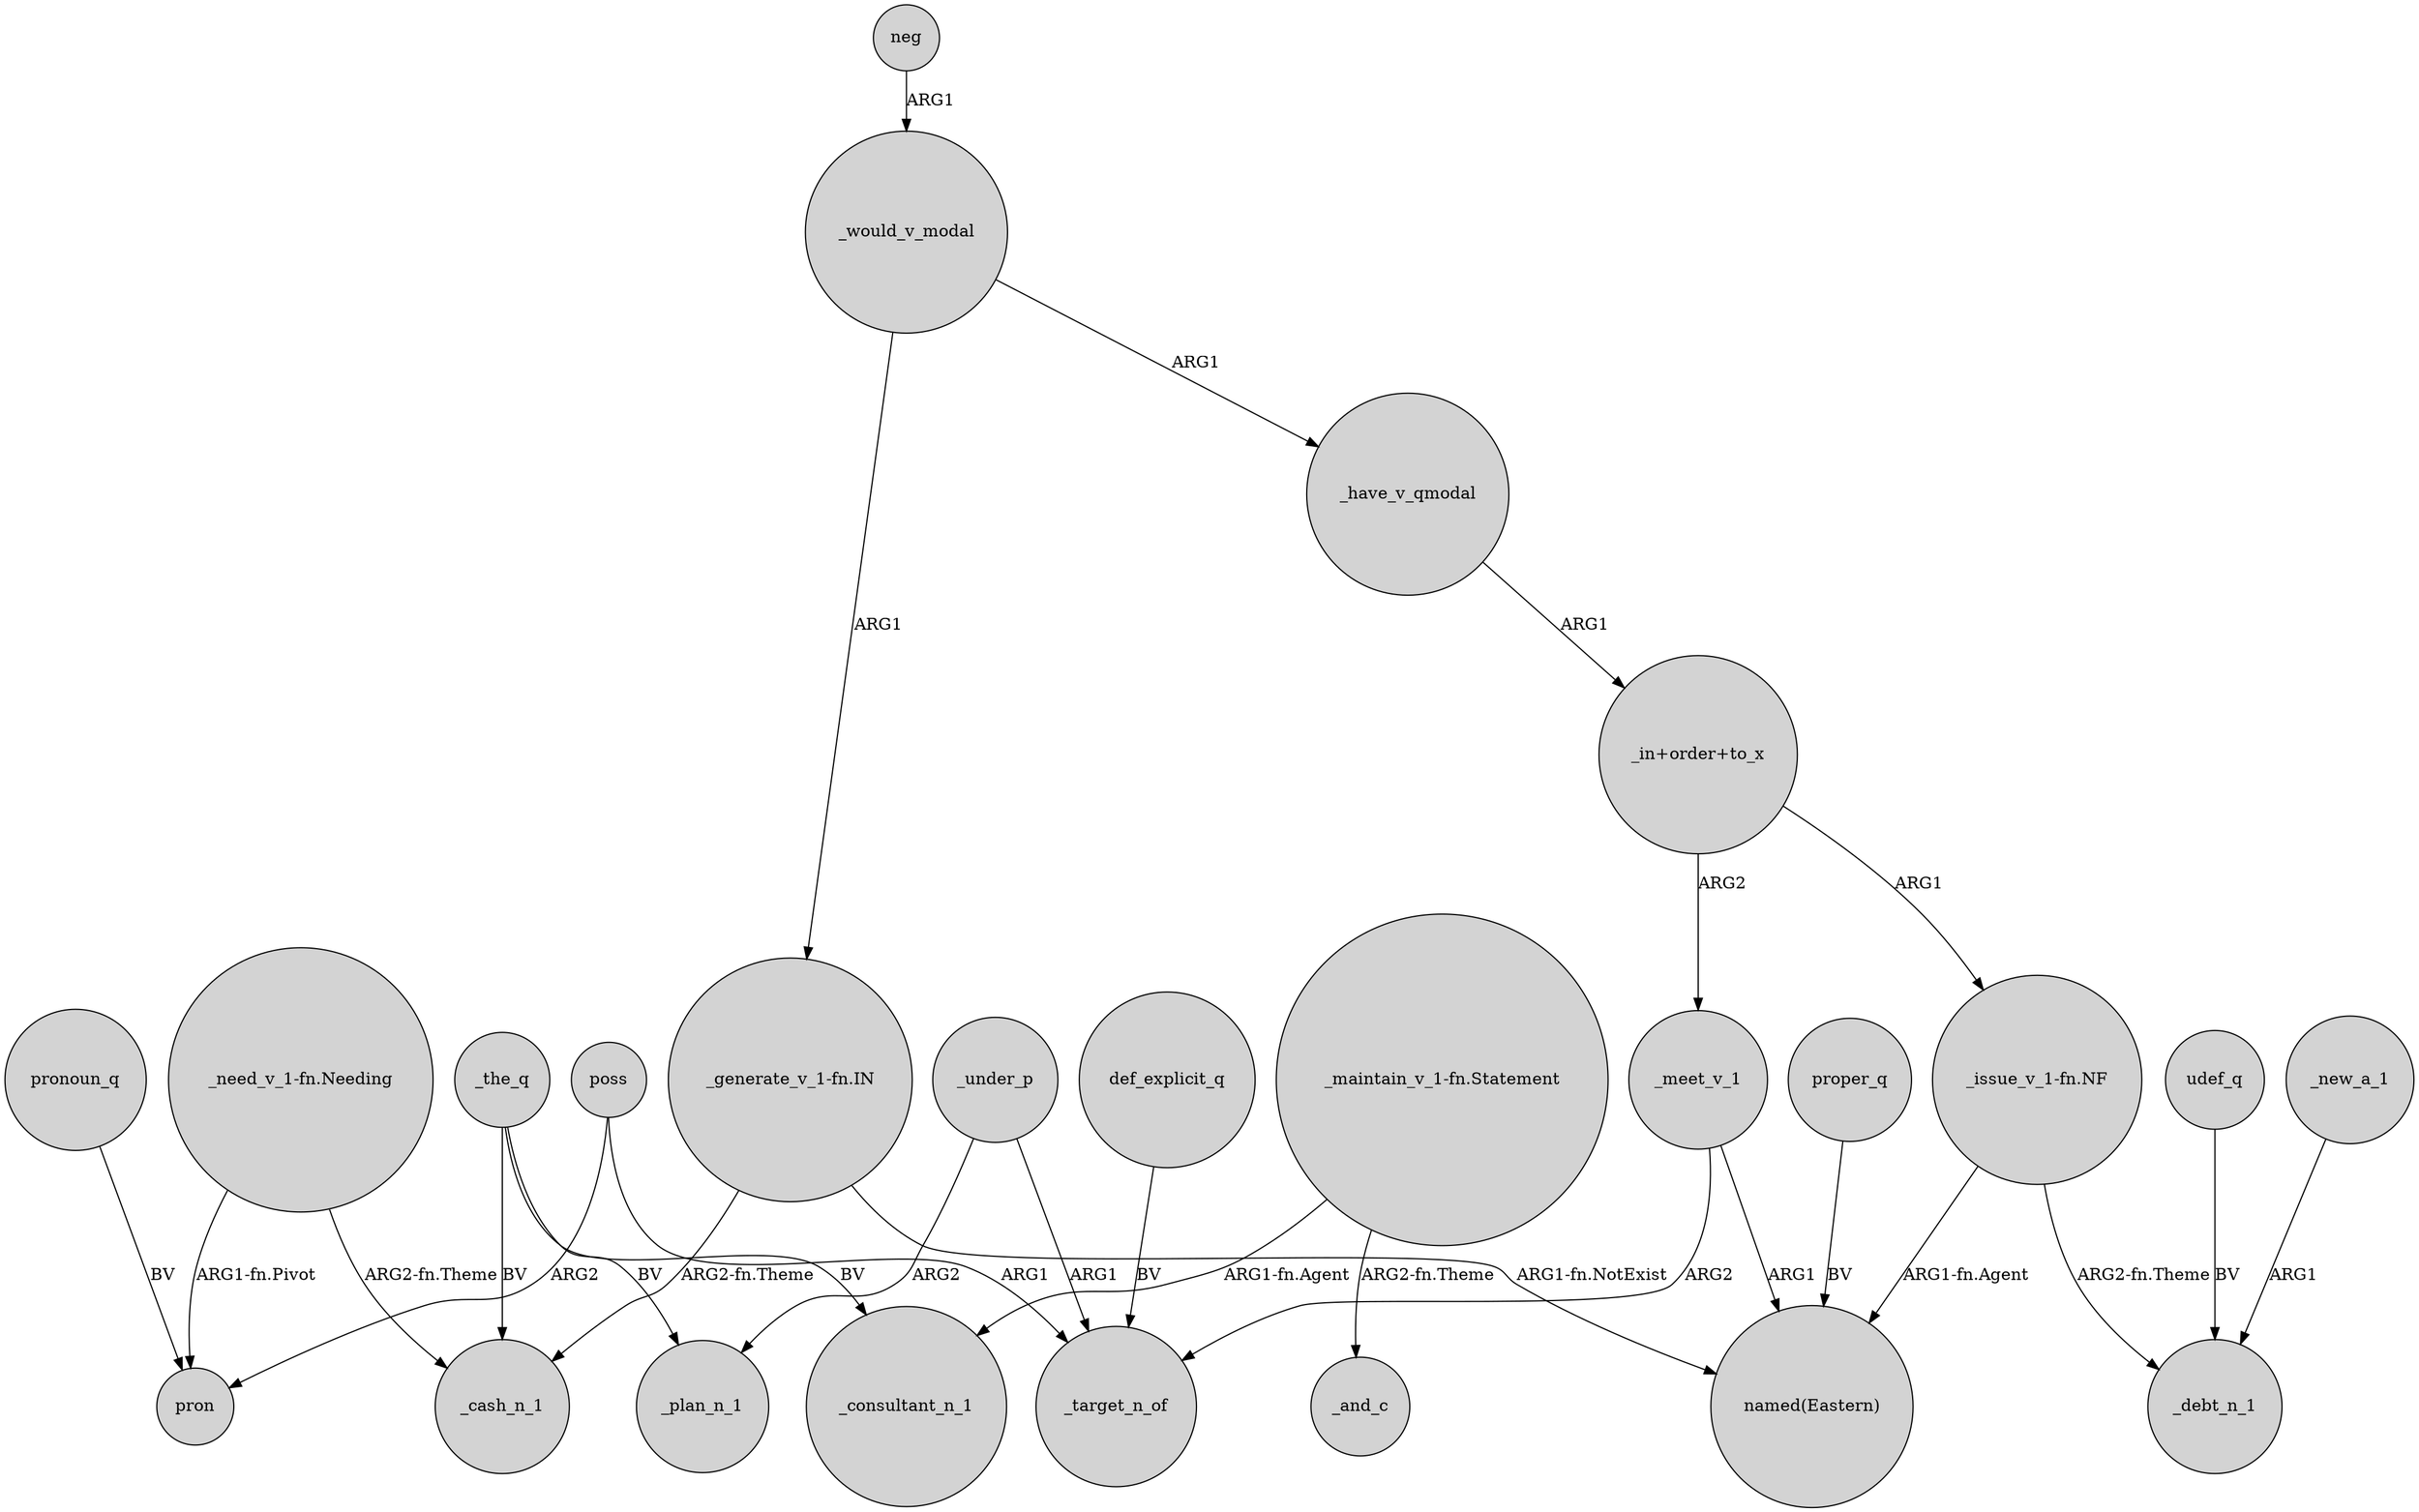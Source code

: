 digraph {
	node [shape=circle style=filled]
	neg -> _would_v_modal [label=ARG1]
	"_need_v_1-fn.Needing" -> _cash_n_1 [label="ARG2-fn.Theme"]
	"_in+order+to_x" -> _meet_v_1 [label=ARG2]
	poss -> pron [label=ARG2]
	udef_q -> _debt_n_1 [label=BV]
	_meet_v_1 -> _target_n_of [label=ARG2]
	_the_q -> _plan_n_1 [label=BV]
	"_issue_v_1-fn.NF" -> _debt_n_1 [label="ARG2-fn.Theme"]
	proper_q -> "named(Eastern)" [label=BV]
	"_maintain_v_1-fn.Statement" -> _and_c [label="ARG2-fn.Theme"]
	poss -> _target_n_of [label=ARG1]
	pronoun_q -> pron [label=BV]
	_new_a_1 -> _debt_n_1 [label=ARG1]
	"_generate_v_1-fn.IN" -> _cash_n_1 [label="ARG2-fn.Theme"]
	"_maintain_v_1-fn.Statement" -> _consultant_n_1 [label="ARG1-fn.Agent"]
	"_need_v_1-fn.Needing" -> pron [label="ARG1-fn.Pivot"]
	_meet_v_1 -> "named(Eastern)" [label=ARG1]
	_under_p -> _target_n_of [label=ARG1]
	_under_p -> _plan_n_1 [label=ARG2]
	"_generate_v_1-fn.IN" -> "named(Eastern)" [label="ARG1-fn.NotExist"]
	_the_q -> _consultant_n_1 [label=BV]
	"_issue_v_1-fn.NF" -> "named(Eastern)" [label="ARG1-fn.Agent"]
	_the_q -> _cash_n_1 [label=BV]
	_would_v_modal -> "_generate_v_1-fn.IN" [label=ARG1]
	_have_v_qmodal -> "_in+order+to_x" [label=ARG1]
	"_in+order+to_x" -> "_issue_v_1-fn.NF" [label=ARG1]
	_would_v_modal -> _have_v_qmodal [label=ARG1]
	def_explicit_q -> _target_n_of [label=BV]
}

